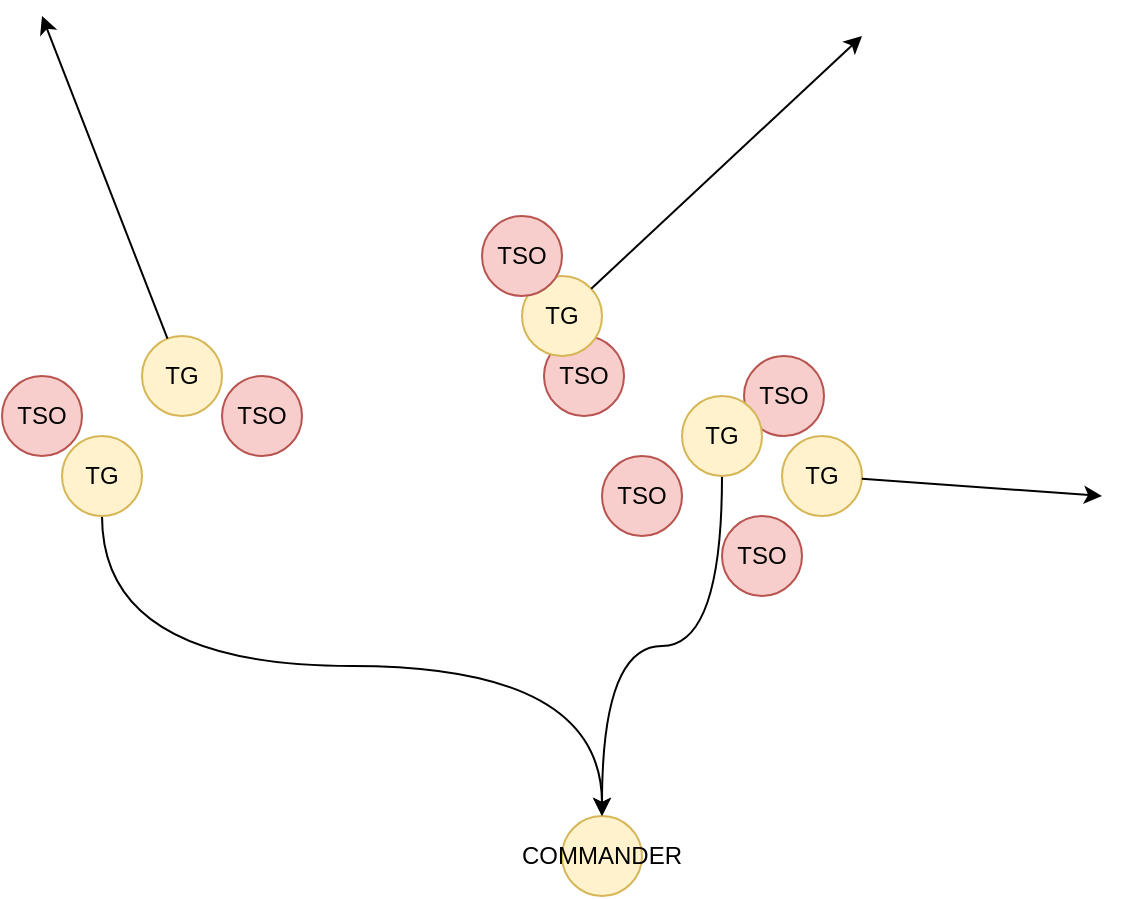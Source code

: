 <mxfile version="20.5.3" type="device"><diagram id="XbJZHwOnCuhNx9HqInK2" name="Page-1"><mxGraphModel dx="595" dy="739" grid="1" gridSize="10" guides="1" tooltips="1" connect="1" arrows="1" fold="1" page="1" pageScale="1" pageWidth="827" pageHeight="1169" math="0" shadow="0"><root><mxCell id="0"/><mxCell id="1" parent="0"/><mxCell id="fxZRAAklSAWyhK53q968-1" style="edgeStyle=orthogonalEdgeStyle;orthogonalLoop=1;jettySize=auto;html=1;exitX=0.5;exitY=1;exitDx=0;exitDy=0;curved=1;" edge="1" parent="1" source="fxZRAAklSAWyhK53q968-2" target="fxZRAAklSAWyhK53q968-3"><mxGeometry relative="1" as="geometry"/></mxCell><mxCell id="fxZRAAklSAWyhK53q968-2" value="TG" style="ellipse;whiteSpace=wrap;html=1;aspect=fixed;fillColor=#fff2cc;strokeColor=#d6b656;" vertex="1" parent="1"><mxGeometry x="920" y="310" width="40" height="40" as="geometry"/></mxCell><mxCell id="fxZRAAklSAWyhK53q968-3" value="COMMANDER" style="ellipse;whiteSpace=wrap;html=1;aspect=fixed;fillColor=#fff2cc;strokeColor=#d6b656;" vertex="1" parent="1"><mxGeometry x="1170" y="500" width="40" height="40" as="geometry"/></mxCell><mxCell id="fxZRAAklSAWyhK53q968-4" value="TSO" style="ellipse;whiteSpace=wrap;html=1;aspect=fixed;fillColor=#f8cecc;strokeColor=#b85450;" vertex="1" parent="1"><mxGeometry x="1161" y="260" width="40" height="40" as="geometry"/></mxCell><mxCell id="fxZRAAklSAWyhK53q968-6" value="TG" style="ellipse;whiteSpace=wrap;html=1;aspect=fixed;fillColor=#fff2cc;strokeColor=#d6b656;" vertex="1" parent="1"><mxGeometry x="1280" y="310" width="40" height="40" as="geometry"/></mxCell><mxCell id="fxZRAAklSAWyhK53q968-7" value="TSO" style="ellipse;whiteSpace=wrap;html=1;aspect=fixed;fillColor=#f8cecc;strokeColor=#b85450;" vertex="1" parent="1"><mxGeometry x="1261" y="270" width="40" height="40" as="geometry"/></mxCell><mxCell id="fxZRAAklSAWyhK53q968-9" value="TG" style="ellipse;whiteSpace=wrap;html=1;aspect=fixed;fillColor=#fff2cc;strokeColor=#d6b656;" vertex="1" parent="1"><mxGeometry x="1150" y="230" width="40" height="40" as="geometry"/></mxCell><mxCell id="fxZRAAklSAWyhK53q968-10" value="TSO" style="ellipse;whiteSpace=wrap;html=1;aspect=fixed;fillColor=#f8cecc;strokeColor=#b85450;" vertex="1" parent="1"><mxGeometry x="890" y="280" width="40" height="40" as="geometry"/></mxCell><mxCell id="fxZRAAklSAWyhK53q968-11" style="edgeStyle=orthogonalEdgeStyle;orthogonalLoop=1;jettySize=auto;html=1;exitX=0.5;exitY=1;exitDx=0;exitDy=0;curved=1;" edge="1" parent="1" source="fxZRAAklSAWyhK53q968-12" target="fxZRAAklSAWyhK53q968-3"><mxGeometry relative="1" as="geometry"/></mxCell><mxCell id="fxZRAAklSAWyhK53q968-12" value="TG" style="ellipse;whiteSpace=wrap;html=1;aspect=fixed;fillColor=#fff2cc;strokeColor=#d6b656;" vertex="1" parent="1"><mxGeometry x="1230" y="290" width="40" height="40" as="geometry"/></mxCell><mxCell id="fxZRAAklSAWyhK53q968-13" value="TSO" style="ellipse;whiteSpace=wrap;html=1;aspect=fixed;fillColor=#f8cecc;strokeColor=#b85450;" vertex="1" parent="1"><mxGeometry x="1000" y="280" width="40" height="40" as="geometry"/></mxCell><mxCell id="fxZRAAklSAWyhK53q968-15" value="TG" style="ellipse;whiteSpace=wrap;html=1;aspect=fixed;fillColor=#fff2cc;strokeColor=#d6b656;" vertex="1" parent="1"><mxGeometry x="960" y="260" width="40" height="40" as="geometry"/></mxCell><mxCell id="fxZRAAklSAWyhK53q968-16" value="TSO" style="ellipse;whiteSpace=wrap;html=1;aspect=fixed;fillColor=#f8cecc;strokeColor=#b85450;" vertex="1" parent="1"><mxGeometry x="1190" y="320" width="40" height="40" as="geometry"/></mxCell><mxCell id="fxZRAAklSAWyhK53q968-17" value="TSO" style="ellipse;whiteSpace=wrap;html=1;aspect=fixed;fillColor=#f8cecc;strokeColor=#b85450;" vertex="1" parent="1"><mxGeometry x="1250" y="350" width="40" height="40" as="geometry"/></mxCell><mxCell id="fxZRAAklSAWyhK53q968-18" value="TSO" style="ellipse;whiteSpace=wrap;html=1;aspect=fixed;fillColor=#f8cecc;strokeColor=#b85450;" vertex="1" parent="1"><mxGeometry x="1130" y="200" width="40" height="40" as="geometry"/></mxCell><mxCell id="fxZRAAklSAWyhK53q968-19" value="" style="endArrow=classic;html=1;rounded=0;" edge="1" parent="1" source="fxZRAAklSAWyhK53q968-6"><mxGeometry width="50" height="50" relative="1" as="geometry"><mxPoint x="1170" y="450" as="sourcePoint"/><mxPoint x="1440" y="340" as="targetPoint"/></mxGeometry></mxCell><mxCell id="fxZRAAklSAWyhK53q968-20" value="" style="endArrow=classic;html=1;rounded=0;" edge="1" parent="1" source="fxZRAAklSAWyhK53q968-9"><mxGeometry width="50" height="50" relative="1" as="geometry"><mxPoint x="1321.094" y="323.359" as="sourcePoint"/><mxPoint x="1320" y="110" as="targetPoint"/></mxGeometry></mxCell><mxCell id="fxZRAAklSAWyhK53q968-21" value="" style="endArrow=classic;html=1;rounded=0;" edge="1" parent="1" source="fxZRAAklSAWyhK53q968-15"><mxGeometry width="50" height="50" relative="1" as="geometry"><mxPoint x="970.001" y="246.354" as="sourcePoint"/><mxPoint x="910" y="100" as="targetPoint"/></mxGeometry></mxCell></root></mxGraphModel></diagram></mxfile>